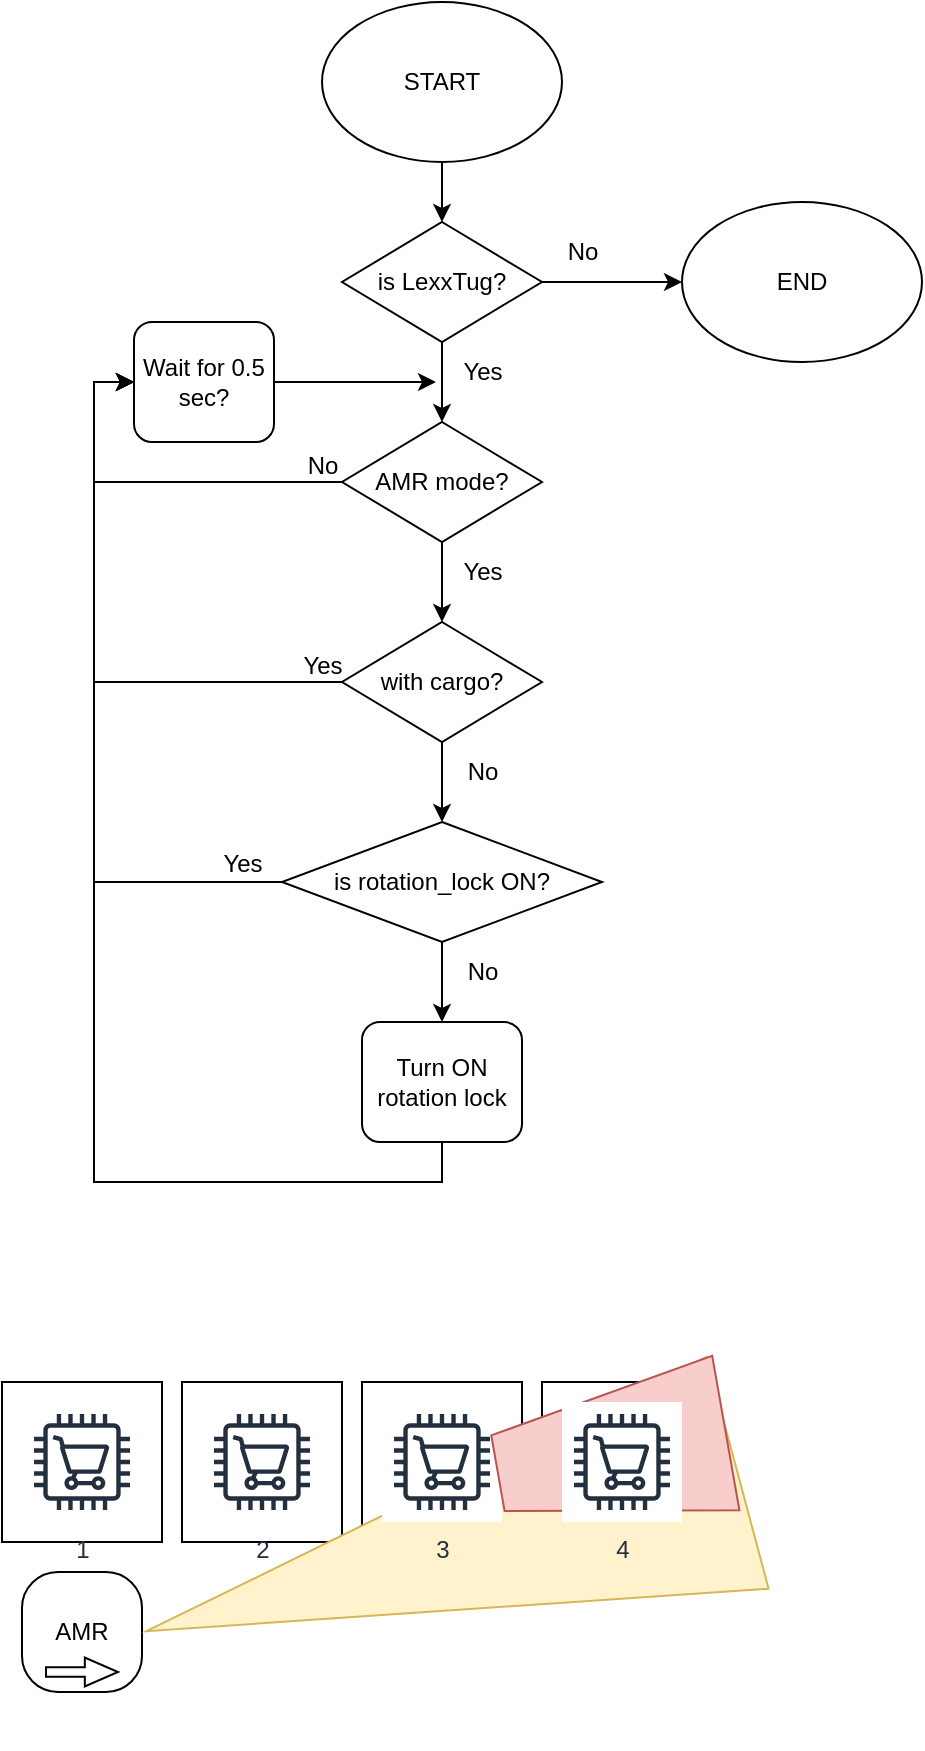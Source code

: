 <mxfile version="24.4.10" type="github">
  <diagram name="Page-1" id="g0RmpGVzYt457HzAfOx5">
    <mxGraphModel dx="1364" dy="1979" grid="1" gridSize="10" guides="1" tooltips="1" connect="1" arrows="1" fold="1" page="1" pageScale="1" pageWidth="850" pageHeight="1100" math="0" shadow="0">
      <root>
        <mxCell id="0" />
        <mxCell id="1" parent="0" />
        <mxCell id="euXb0Mr9QbedLUkx5ALl-7" style="edgeStyle=orthogonalEdgeStyle;rounded=0;orthogonalLoop=1;jettySize=auto;html=1;exitX=0.5;exitY=1;exitDx=0;exitDy=0;entryX=0.5;entryY=0;entryDx=0;entryDy=0;" parent="1" source="euXb0Mr9QbedLUkx5ALl-2" target="euXb0Mr9QbedLUkx5ALl-3" edge="1">
          <mxGeometry relative="1" as="geometry" />
        </mxCell>
        <mxCell id="euXb0Mr9QbedLUkx5ALl-22" style="edgeStyle=orthogonalEdgeStyle;rounded=0;orthogonalLoop=1;jettySize=auto;html=1;exitX=1;exitY=0.5;exitDx=0;exitDy=0;" parent="1" source="euXb0Mr9QbedLUkx5ALl-2" target="euXb0Mr9QbedLUkx5ALl-21" edge="1">
          <mxGeometry relative="1" as="geometry" />
        </mxCell>
        <mxCell id="euXb0Mr9QbedLUkx5ALl-2" value="is LexxTug?" style="rhombus;whiteSpace=wrap;html=1;" parent="1" vertex="1">
          <mxGeometry x="350" y="100" width="100" height="60" as="geometry" />
        </mxCell>
        <mxCell id="euXb0Mr9QbedLUkx5ALl-8" style="edgeStyle=orthogonalEdgeStyle;rounded=0;orthogonalLoop=1;jettySize=auto;html=1;exitX=0.5;exitY=1;exitDx=0;exitDy=0;entryX=0.5;entryY=0;entryDx=0;entryDy=0;" parent="1" source="euXb0Mr9QbedLUkx5ALl-3" target="euXb0Mr9QbedLUkx5ALl-4" edge="1">
          <mxGeometry relative="1" as="geometry" />
        </mxCell>
        <mxCell id="euXb0Mr9QbedLUkx5ALl-26" style="edgeStyle=orthogonalEdgeStyle;rounded=0;orthogonalLoop=1;jettySize=auto;html=1;exitX=0;exitY=0.5;exitDx=0;exitDy=0;entryX=0;entryY=0.5;entryDx=0;entryDy=0;" parent="1" source="euXb0Mr9QbedLUkx5ALl-3" target="euXb0Mr9QbedLUkx5ALl-25" edge="1">
          <mxGeometry relative="1" as="geometry" />
        </mxCell>
        <mxCell id="euXb0Mr9QbedLUkx5ALl-3" value="AMR mode?" style="rhombus;whiteSpace=wrap;html=1;" parent="1" vertex="1">
          <mxGeometry x="350" y="200" width="100" height="60" as="geometry" />
        </mxCell>
        <mxCell id="euXb0Mr9QbedLUkx5ALl-9" style="edgeStyle=orthogonalEdgeStyle;rounded=0;orthogonalLoop=1;jettySize=auto;html=1;exitX=0.5;exitY=1;exitDx=0;exitDy=0;entryX=0.5;entryY=0;entryDx=0;entryDy=0;" parent="1" source="euXb0Mr9QbedLUkx5ALl-4" target="euXb0Mr9QbedLUkx5ALl-5" edge="1">
          <mxGeometry relative="1" as="geometry" />
        </mxCell>
        <mxCell id="euXb0Mr9QbedLUkx5ALl-29" style="edgeStyle=orthogonalEdgeStyle;rounded=0;orthogonalLoop=1;jettySize=auto;html=1;exitX=0;exitY=0.5;exitDx=0;exitDy=0;entryX=0;entryY=0.5;entryDx=0;entryDy=0;" parent="1" source="euXb0Mr9QbedLUkx5ALl-4" target="euXb0Mr9QbedLUkx5ALl-25" edge="1">
          <mxGeometry relative="1" as="geometry" />
        </mxCell>
        <mxCell id="euXb0Mr9QbedLUkx5ALl-4" value="with cargo?" style="rhombus;whiteSpace=wrap;html=1;" parent="1" vertex="1">
          <mxGeometry x="350" y="300" width="100" height="60" as="geometry" />
        </mxCell>
        <mxCell id="euXb0Mr9QbedLUkx5ALl-10" style="edgeStyle=orthogonalEdgeStyle;rounded=0;orthogonalLoop=1;jettySize=auto;html=1;exitX=0.5;exitY=1;exitDx=0;exitDy=0;entryX=0.5;entryY=0;entryDx=0;entryDy=0;" parent="1" source="euXb0Mr9QbedLUkx5ALl-5" target="euXb0Mr9QbedLUkx5ALl-6" edge="1">
          <mxGeometry relative="1" as="geometry" />
        </mxCell>
        <mxCell id="euXb0Mr9QbedLUkx5ALl-31" style="edgeStyle=orthogonalEdgeStyle;rounded=0;orthogonalLoop=1;jettySize=auto;html=1;exitX=0;exitY=0.5;exitDx=0;exitDy=0;entryX=0;entryY=0.5;entryDx=0;entryDy=0;" parent="1" source="euXb0Mr9QbedLUkx5ALl-5" target="euXb0Mr9QbedLUkx5ALl-25" edge="1">
          <mxGeometry relative="1" as="geometry" />
        </mxCell>
        <mxCell id="euXb0Mr9QbedLUkx5ALl-5" value="is rotation_lock ON?" style="rhombus;whiteSpace=wrap;html=1;" parent="1" vertex="1">
          <mxGeometry x="320" y="400" width="160" height="60" as="geometry" />
        </mxCell>
        <mxCell id="DzA-xFq_H1hwz9bmD_TL-2" style="edgeStyle=orthogonalEdgeStyle;rounded=0;orthogonalLoop=1;jettySize=auto;html=1;exitX=0.5;exitY=1;exitDx=0;exitDy=0;entryX=0;entryY=0.5;entryDx=0;entryDy=0;" edge="1" parent="1" source="euXb0Mr9QbedLUkx5ALl-6" target="euXb0Mr9QbedLUkx5ALl-25">
          <mxGeometry relative="1" as="geometry" />
        </mxCell>
        <mxCell id="euXb0Mr9QbedLUkx5ALl-6" value="Turn ON rotation lock" style="rounded=1;whiteSpace=wrap;html=1;" parent="1" vertex="1">
          <mxGeometry x="360" y="500" width="80" height="60" as="geometry" />
        </mxCell>
        <mxCell id="euXb0Mr9QbedLUkx5ALl-14" value="Yes" style="text;html=1;align=center;verticalAlign=middle;resizable=0;points=[];autosize=1;strokeColor=none;fillColor=none;" parent="1" vertex="1">
          <mxGeometry x="400" y="160" width="40" height="30" as="geometry" />
        </mxCell>
        <mxCell id="euXb0Mr9QbedLUkx5ALl-15" value="Yes" style="text;html=1;align=center;verticalAlign=middle;resizable=0;points=[];autosize=1;strokeColor=none;fillColor=none;" parent="1" vertex="1">
          <mxGeometry x="400" y="260" width="40" height="30" as="geometry" />
        </mxCell>
        <mxCell id="euXb0Mr9QbedLUkx5ALl-16" value="No" style="text;html=1;align=center;verticalAlign=middle;resizable=0;points=[];autosize=1;strokeColor=none;fillColor=none;" parent="1" vertex="1">
          <mxGeometry x="400" y="360" width="40" height="30" as="geometry" />
        </mxCell>
        <mxCell id="euXb0Mr9QbedLUkx5ALl-17" value="No" style="text;html=1;align=center;verticalAlign=middle;resizable=0;points=[];autosize=1;strokeColor=none;fillColor=none;" parent="1" vertex="1">
          <mxGeometry x="400" y="460" width="40" height="30" as="geometry" />
        </mxCell>
        <mxCell id="euXb0Mr9QbedLUkx5ALl-19" style="edgeStyle=orthogonalEdgeStyle;rounded=0;orthogonalLoop=1;jettySize=auto;html=1;exitX=0.5;exitY=1;exitDx=0;exitDy=0;entryX=0.5;entryY=0;entryDx=0;entryDy=0;" parent="1" source="euXb0Mr9QbedLUkx5ALl-18" target="euXb0Mr9QbedLUkx5ALl-2" edge="1">
          <mxGeometry relative="1" as="geometry" />
        </mxCell>
        <mxCell id="euXb0Mr9QbedLUkx5ALl-18" value="START" style="ellipse;whiteSpace=wrap;html=1;" parent="1" vertex="1">
          <mxGeometry x="340" y="-10" width="120" height="80" as="geometry" />
        </mxCell>
        <mxCell id="euXb0Mr9QbedLUkx5ALl-21" value="END" style="ellipse;whiteSpace=wrap;html=1;" parent="1" vertex="1">
          <mxGeometry x="520" y="90" width="120" height="80" as="geometry" />
        </mxCell>
        <mxCell id="euXb0Mr9QbedLUkx5ALl-23" value="No" style="text;html=1;align=center;verticalAlign=middle;resizable=0;points=[];autosize=1;strokeColor=none;fillColor=none;" parent="1" vertex="1">
          <mxGeometry x="450" y="100" width="40" height="30" as="geometry" />
        </mxCell>
        <mxCell id="euXb0Mr9QbedLUkx5ALl-25" value="Wait for 0.5 sec?" style="rounded=1;whiteSpace=wrap;html=1;" parent="1" vertex="1">
          <mxGeometry x="246" y="150" width="70" height="60" as="geometry" />
        </mxCell>
        <mxCell id="euXb0Mr9QbedLUkx5ALl-27" style="edgeStyle=orthogonalEdgeStyle;rounded=0;orthogonalLoop=1;jettySize=auto;html=1;exitX=1;exitY=0.5;exitDx=0;exitDy=0;entryX=-0.075;entryY=0.667;entryDx=0;entryDy=0;entryPerimeter=0;" parent="1" source="euXb0Mr9QbedLUkx5ALl-25" target="euXb0Mr9QbedLUkx5ALl-14" edge="1">
          <mxGeometry relative="1" as="geometry" />
        </mxCell>
        <mxCell id="euXb0Mr9QbedLUkx5ALl-28" value="No" style="text;html=1;align=center;verticalAlign=middle;resizable=0;points=[];autosize=1;strokeColor=none;fillColor=none;" parent="1" vertex="1">
          <mxGeometry x="320" y="207" width="40" height="30" as="geometry" />
        </mxCell>
        <mxCell id="euXb0Mr9QbedLUkx5ALl-30" value="Yes" style="text;html=1;align=center;verticalAlign=middle;resizable=0;points=[];autosize=1;strokeColor=none;fillColor=none;" parent="1" vertex="1">
          <mxGeometry x="320" y="307" width="40" height="30" as="geometry" />
        </mxCell>
        <mxCell id="tbyUri8a9nl8I9PIPJl9-1" value="AMR" style="whiteSpace=wrap;html=1;aspect=fixed;rounded=1;arcSize=30;" parent="1" vertex="1">
          <mxGeometry x="190" y="775" width="60" height="60" as="geometry" />
        </mxCell>
        <mxCell id="tbyUri8a9nl8I9PIPJl9-2" value="" style="whiteSpace=wrap;html=1;aspect=fixed;" parent="1" vertex="1">
          <mxGeometry x="180" y="680" width="80" height="80" as="geometry" />
        </mxCell>
        <mxCell id="tbyUri8a9nl8I9PIPJl9-3" value="" style="whiteSpace=wrap;html=1;aspect=fixed;" parent="1" vertex="1">
          <mxGeometry x="270" y="680" width="80" height="80" as="geometry" />
        </mxCell>
        <mxCell id="tbyUri8a9nl8I9PIPJl9-4" value="" style="whiteSpace=wrap;html=1;aspect=fixed;" parent="1" vertex="1">
          <mxGeometry x="360" y="680" width="80" height="80" as="geometry" />
        </mxCell>
        <mxCell id="tbyUri8a9nl8I9PIPJl9-5" value="" style="whiteSpace=wrap;html=1;aspect=fixed;" parent="1" vertex="1">
          <mxGeometry x="450" y="680" width="80" height="80" as="geometry" />
        </mxCell>
        <mxCell id="tbyUri8a9nl8I9PIPJl9-6" value="" style="triangle;whiteSpace=wrap;html=1;rotation=-195;fillColor=#fff2cc;strokeColor=#d6b656;" parent="1" vertex="1">
          <mxGeometry x="247" y="705" width="306" height="120" as="geometry" />
        </mxCell>
        <mxCell id="tbyUri8a9nl8I9PIPJl9-8" value="2" style="sketch=0;outlineConnect=0;fontColor=#232F3E;gradientColor=none;strokeColor=#232F3E;fillColor=#ffffff;dashed=0;verticalLabelPosition=bottom;verticalAlign=top;align=center;html=1;fontSize=12;fontStyle=0;aspect=fixed;shape=mxgraph.aws4.resourceIcon;resIcon=mxgraph.aws4.cart;" parent="1" vertex="1">
          <mxGeometry x="280" y="690" width="60" height="60" as="geometry" />
        </mxCell>
        <mxCell id="tbyUri8a9nl8I9PIPJl9-9" value="3" style="sketch=0;outlineConnect=0;fontColor=#232F3E;gradientColor=none;strokeColor=#232F3E;fillColor=#ffffff;dashed=0;verticalLabelPosition=bottom;verticalAlign=top;align=center;html=1;fontSize=12;fontStyle=0;aspect=fixed;shape=mxgraph.aws4.resourceIcon;resIcon=mxgraph.aws4.cart;" parent="1" vertex="1">
          <mxGeometry x="370" y="690" width="60" height="60" as="geometry" />
        </mxCell>
        <mxCell id="tbyUri8a9nl8I9PIPJl9-15" value="" style="shape=trapezoid;perimeter=trapezoidPerimeter;whiteSpace=wrap;html=1;fixedSize=1;fillColor=#f8cecc;strokeColor=#b85450;rotation=-100;" parent="1" vertex="1">
          <mxGeometry x="445.73" y="657.7" width="78.41" height="115.69" as="geometry" />
        </mxCell>
        <mxCell id="tbyUri8a9nl8I9PIPJl9-10" value="4" style="sketch=0;outlineConnect=0;fontColor=#232F3E;gradientColor=none;strokeColor=#232F3E;fillColor=#ffffff;dashed=0;verticalLabelPosition=bottom;verticalAlign=top;align=center;html=1;fontSize=12;fontStyle=0;aspect=fixed;shape=mxgraph.aws4.resourceIcon;resIcon=mxgraph.aws4.cart;" parent="1" vertex="1">
          <mxGeometry x="460" y="690" width="60" height="60" as="geometry" />
        </mxCell>
        <mxCell id="tbyUri8a9nl8I9PIPJl9-11" value="1" style="sketch=0;outlineConnect=0;fontColor=#232F3E;gradientColor=none;strokeColor=#232F3E;fillColor=#ffffff;dashed=0;verticalLabelPosition=bottom;verticalAlign=top;align=center;html=1;fontSize=12;fontStyle=0;aspect=fixed;shape=mxgraph.aws4.resourceIcon;resIcon=mxgraph.aws4.cart;" parent="1" vertex="1">
          <mxGeometry x="190" y="690" width="60" height="60" as="geometry" />
        </mxCell>
        <mxCell id="tbyUri8a9nl8I9PIPJl9-16" value="" style="shape=flexArrow;endArrow=classic;html=1;rounded=0;endWidth=8.796;endSize=5.197;width=4.63;" parent="1" edge="1">
          <mxGeometry width="50" height="50" relative="1" as="geometry">
            <mxPoint x="201.5" y="825" as="sourcePoint" />
            <mxPoint x="238.5" y="825" as="targetPoint" />
          </mxGeometry>
        </mxCell>
        <mxCell id="DzA-xFq_H1hwz9bmD_TL-1" value="Yes" style="text;html=1;align=center;verticalAlign=middle;resizable=0;points=[];autosize=1;strokeColor=none;fillColor=none;" vertex="1" parent="1">
          <mxGeometry x="280" y="406" width="40" height="30" as="geometry" />
        </mxCell>
      </root>
    </mxGraphModel>
  </diagram>
</mxfile>
